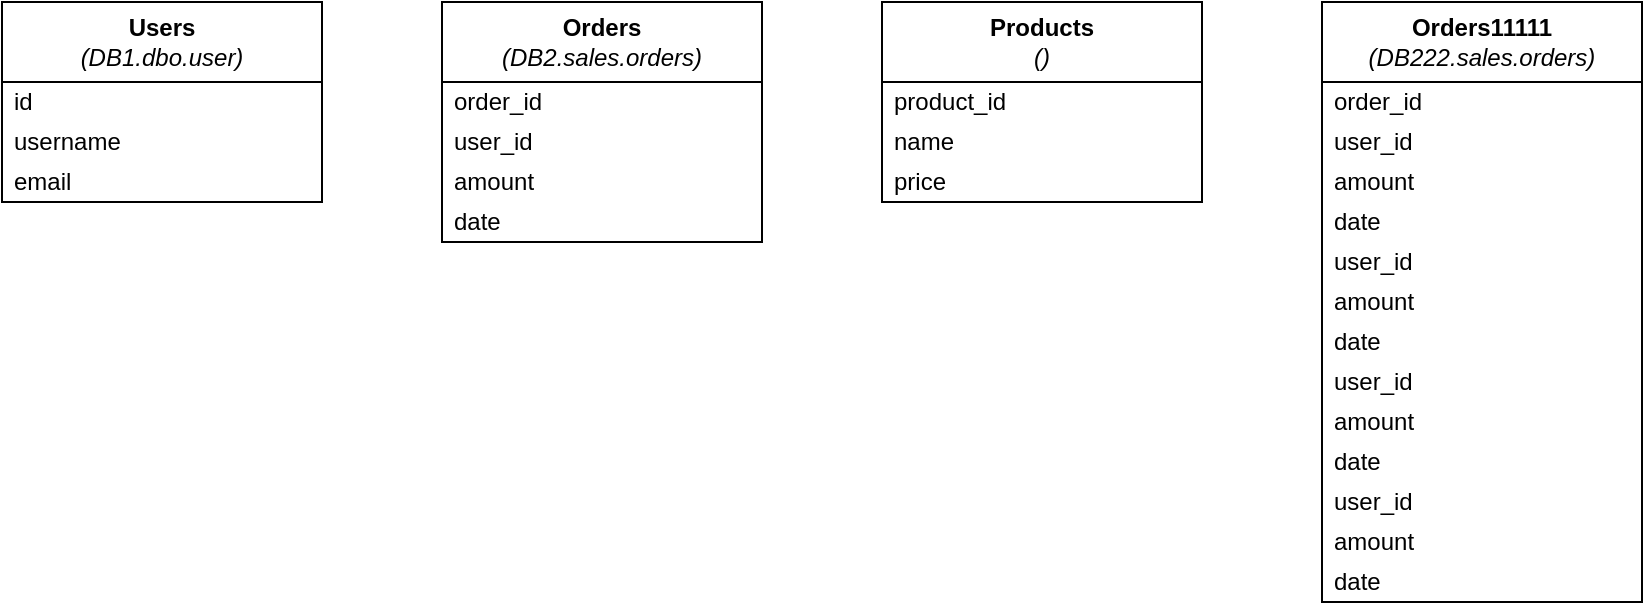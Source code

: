<mxfile><diagram name="ERD"><mxGraphModel><root><mxCell id="0" /><mxCell id="1" parent="0" /><mxCell id="2" value="&lt;b&gt;Users&lt;/b&gt;&lt;br&gt;&lt;i&gt;(DB1.dbo.user)&lt;/i&gt;" style="shape=swimlane;startSize=40;swimlaneLine=1;html=1;whiteSpace=wrap;" vertex="1" parent="1"><mxGeometry x="40" y="40" width="160" height="100" as="geometry" /></mxCell><mxCell id="3" value="id" style="text;html=1;align=left;verticalAlign=middle;spacingLeft=4;" vertex="1" parent="2"><mxGeometry x="0" y="40" width="160" height="20" as="geometry" /></mxCell><mxCell id="4" value="username" style="text;html=1;align=left;verticalAlign=middle;spacingLeft=4;" vertex="1" parent="2"><mxGeometry x="0" y="60" width="160" height="20" as="geometry" /></mxCell><mxCell id="5" value="email" style="text;html=1;align=left;verticalAlign=middle;spacingLeft=4;" vertex="1" parent="2"><mxGeometry x="0" y="80" width="160" height="20" as="geometry" /></mxCell><mxCell id="6" value="&lt;b&gt;Orders&lt;/b&gt;&lt;br&gt;&lt;i&gt;(DB2.sales.orders)&lt;/i&gt;" style="shape=swimlane;startSize=40;swimlaneLine=1;html=1;whiteSpace=wrap;" vertex="1" parent="1"><mxGeometry x="260" y="40" width="160" height="120" as="geometry" /></mxCell><mxCell id="7" value="order_id" style="text;html=1;align=left;verticalAlign=middle;spacingLeft=4;" vertex="1" parent="6"><mxGeometry x="0" y="40" width="160" height="20" as="geometry" /></mxCell><mxCell id="8" value="user_id" style="text;html=1;align=left;verticalAlign=middle;spacingLeft=4;" vertex="1" parent="6"><mxGeometry x="0" y="60" width="160" height="20" as="geometry" /></mxCell><mxCell id="9" value="amount" style="text;html=1;align=left;verticalAlign=middle;spacingLeft=4;" vertex="1" parent="6"><mxGeometry x="0" y="80" width="160" height="20" as="geometry" /></mxCell><mxCell id="10" value="date" style="text;html=1;align=left;verticalAlign=middle;spacingLeft=4;" vertex="1" parent="6"><mxGeometry x="0" y="100" width="160" height="20" as="geometry" /></mxCell><mxCell id="11" value="&lt;b&gt;Products&lt;/b&gt;&lt;br&gt;&lt;i&gt;()&lt;/i&gt;" style="shape=swimlane;startSize=40;swimlaneLine=1;html=1;whiteSpace=wrap;" vertex="1" parent="1"><mxGeometry x="480" y="40" width="160" height="100" as="geometry" /></mxCell><mxCell id="12" value="product_id" style="text;html=1;align=left;verticalAlign=middle;spacingLeft=4;" vertex="1" parent="11"><mxGeometry x="0" y="40" width="160" height="20" as="geometry" /></mxCell><mxCell id="13" value="name" style="text;html=1;align=left;verticalAlign=middle;spacingLeft=4;" vertex="1" parent="11"><mxGeometry x="0" y="60" width="160" height="20" as="geometry" /></mxCell><mxCell id="14" value="price" style="text;html=1;align=left;verticalAlign=middle;spacingLeft=4;" vertex="1" parent="11"><mxGeometry x="0" y="80" width="160" height="20" as="geometry" /></mxCell><mxCell id="15" value="&lt;b&gt;Orders11111&lt;/b&gt;&lt;br&gt;&lt;i&gt;(DB222.sales.orders)&lt;/i&gt;" style="shape=swimlane;startSize=40;swimlaneLine=1;html=1;whiteSpace=wrap;" vertex="1" parent="1"><mxGeometry x="700" y="40" width="160" height="300" as="geometry" /></mxCell><mxCell id="16" value="order_id" style="text;html=1;align=left;verticalAlign=middle;spacingLeft=4;" vertex="1" parent="15"><mxGeometry x="0" y="40" width="160" height="20" as="geometry" /></mxCell><mxCell id="17" value="user_id" style="text;html=1;align=left;verticalAlign=middle;spacingLeft=4;" vertex="1" parent="15"><mxGeometry x="0" y="60" width="160" height="20" as="geometry" /></mxCell><mxCell id="18" value="amount" style="text;html=1;align=left;verticalAlign=middle;spacingLeft=4;" vertex="1" parent="15"><mxGeometry x="0" y="80" width="160" height="20" as="geometry" /></mxCell><mxCell id="19" value="date" style="text;html=1;align=left;verticalAlign=middle;spacingLeft=4;" vertex="1" parent="15"><mxGeometry x="0" y="100" width="160" height="20" as="geometry" /></mxCell><mxCell id="20" value="user_id" style="text;html=1;align=left;verticalAlign=middle;spacingLeft=4;" vertex="1" parent="15"><mxGeometry x="0" y="120" width="160" height="20" as="geometry" /></mxCell><mxCell id="21" value="amount" style="text;html=1;align=left;verticalAlign=middle;spacingLeft=4;" vertex="1" parent="15"><mxGeometry x="0" y="140" width="160" height="20" as="geometry" /></mxCell><mxCell id="22" value="date" style="text;html=1;align=left;verticalAlign=middle;spacingLeft=4;" vertex="1" parent="15"><mxGeometry x="0" y="160" width="160" height="20" as="geometry" /></mxCell><mxCell id="23" value="user_id" style="text;html=1;align=left;verticalAlign=middle;spacingLeft=4;" vertex="1" parent="15"><mxGeometry x="0" y="180" width="160" height="20" as="geometry" /></mxCell><mxCell id="24" value="amount" style="text;html=1;align=left;verticalAlign=middle;spacingLeft=4;" vertex="1" parent="15"><mxGeometry x="0" y="200" width="160" height="20" as="geometry" /></mxCell><mxCell id="25" value="date" style="text;html=1;align=left;verticalAlign=middle;spacingLeft=4;" vertex="1" parent="15"><mxGeometry x="0" y="220" width="160" height="20" as="geometry" /></mxCell><mxCell id="26" value="user_id" style="text;html=1;align=left;verticalAlign=middle;spacingLeft=4;" vertex="1" parent="15"><mxGeometry x="0" y="240" width="160" height="20" as="geometry" /></mxCell><mxCell id="27" value="amount" style="text;html=1;align=left;verticalAlign=middle;spacingLeft=4;" vertex="1" parent="15"><mxGeometry x="0" y="260" width="160" height="20" as="geometry" /></mxCell><mxCell id="28" value="date" style="text;html=1;align=left;verticalAlign=middle;spacingLeft=4;" vertex="1" parent="15"><mxGeometry x="0" y="280" width="160" height="20" as="geometry" /></mxCell></root></mxGraphModel></diagram></mxfile>